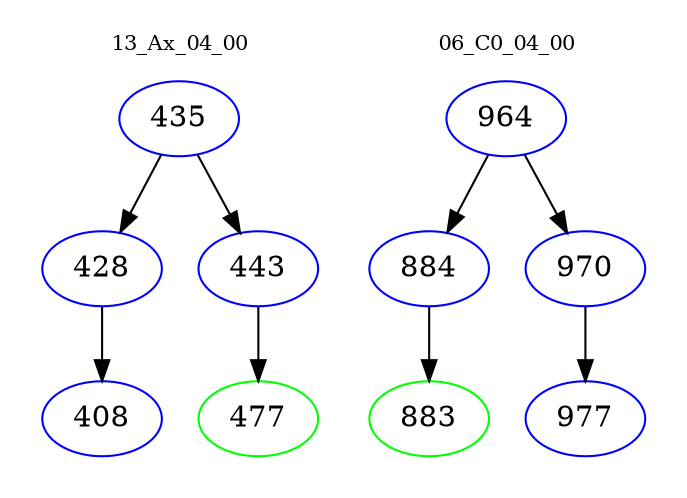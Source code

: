 digraph{
subgraph cluster_0 {
color = white
label = "13_Ax_04_00";
fontsize=10;
T0_435 [label="435", color="blue"]
T0_435 -> T0_428 [color="black"]
T0_428 [label="428", color="blue"]
T0_428 -> T0_408 [color="black"]
T0_408 [label="408", color="blue"]
T0_435 -> T0_443 [color="black"]
T0_443 [label="443", color="blue"]
T0_443 -> T0_477 [color="black"]
T0_477 [label="477", color="green"]
}
subgraph cluster_1 {
color = white
label = "06_C0_04_00";
fontsize=10;
T1_964 [label="964", color="blue"]
T1_964 -> T1_884 [color="black"]
T1_884 [label="884", color="blue"]
T1_884 -> T1_883 [color="black"]
T1_883 [label="883", color="green"]
T1_964 -> T1_970 [color="black"]
T1_970 [label="970", color="blue"]
T1_970 -> T1_977 [color="black"]
T1_977 [label="977", color="blue"]
}
}
